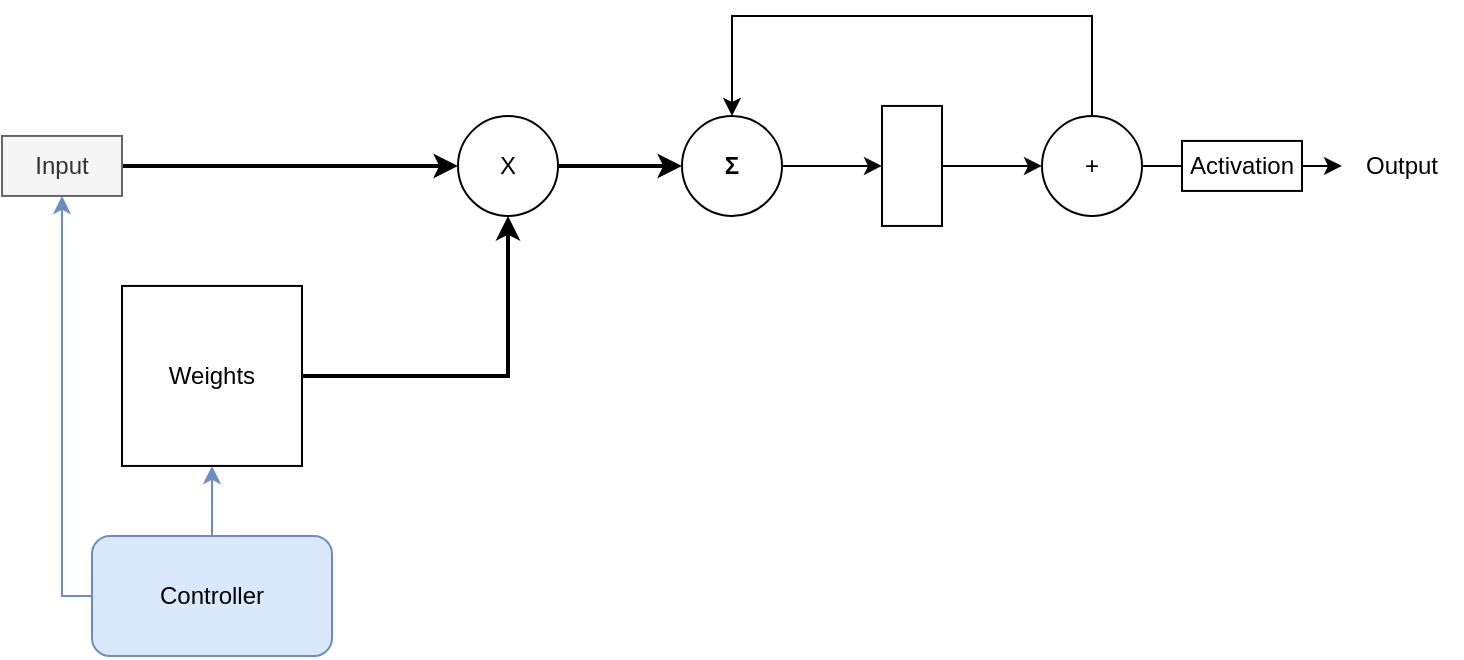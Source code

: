 <mxfile version="24.7.7">
  <diagram name="Page-1" id="UF6dOupk7BY_kWfTRVPH">
    <mxGraphModel dx="1677" dy="938" grid="1" gridSize="10" guides="1" tooltips="1" connect="1" arrows="1" fold="1" page="1" pageScale="1" pageWidth="827" pageHeight="1169" math="0" shadow="0">
      <root>
        <mxCell id="0" />
        <mxCell id="1" parent="0" />
        <mxCell id="erppURnjToZncB2K3see-6" style="edgeStyle=orthogonalEdgeStyle;rounded=0;orthogonalLoop=1;jettySize=auto;html=1;entryX=0.5;entryY=1;entryDx=0;entryDy=0;strokeWidth=2;" edge="1" parent="1" source="erppURnjToZncB2K3see-1" target="erppURnjToZncB2K3see-3">
          <mxGeometry relative="1" as="geometry" />
        </mxCell>
        <mxCell id="erppURnjToZncB2K3see-1" value="&lt;div&gt;Weights&lt;/div&gt;" style="whiteSpace=wrap;html=1;aspect=fixed;" vertex="1" parent="1">
          <mxGeometry x="100" y="484.97" width="90" height="90" as="geometry" />
        </mxCell>
        <mxCell id="erppURnjToZncB2K3see-3" value="X" style="ellipse;whiteSpace=wrap;html=1;aspect=fixed;" vertex="1" parent="1">
          <mxGeometry x="268" y="399.97" width="50" height="50" as="geometry" />
        </mxCell>
        <mxCell id="erppURnjToZncB2K3see-8" value="" style="endArrow=classic;html=1;rounded=0;entryX=0;entryY=0.5;entryDx=0;entryDy=0;strokeWidth=2;" edge="1" parent="1" target="erppURnjToZncB2K3see-3">
          <mxGeometry width="50" height="50" relative="1" as="geometry">
            <mxPoint x="90" y="424.97" as="sourcePoint" />
            <mxPoint x="310" y="539.97" as="targetPoint" />
          </mxGeometry>
        </mxCell>
        <mxCell id="erppURnjToZncB2K3see-9" value="Input" style="text;html=1;align=center;verticalAlign=middle;whiteSpace=wrap;rounded=0;fillColor=#f5f5f5;fontColor=#333333;strokeColor=#666666;" vertex="1" parent="1">
          <mxGeometry x="40" y="409.97" width="60" height="30" as="geometry" />
        </mxCell>
        <mxCell id="erppURnjToZncB2K3see-10" value="" style="endArrow=classic;html=1;rounded=0;strokeWidth=2;exitX=1;exitY=0.5;exitDx=0;exitDy=0;entryX=0;entryY=0.5;entryDx=0;entryDy=0;" edge="1" parent="1" source="erppURnjToZncB2K3see-3" target="erppURnjToZncB2K3see-11">
          <mxGeometry width="50" height="50" relative="1" as="geometry">
            <mxPoint x="318" y="424.63" as="sourcePoint" />
            <mxPoint x="380" y="424.97" as="targetPoint" />
          </mxGeometry>
        </mxCell>
        <mxCell id="erppURnjToZncB2K3see-16" value="" style="edgeStyle=orthogonalEdgeStyle;rounded=0;orthogonalLoop=1;jettySize=auto;html=1;" edge="1" parent="1" source="erppURnjToZncB2K3see-11" target="erppURnjToZncB2K3see-15">
          <mxGeometry relative="1" as="geometry" />
        </mxCell>
        <mxCell id="erppURnjToZncB2K3see-11" value="&lt;span lang=&quot;fr&quot; class=&quot;BxUVEf ILfuVd&quot;&gt;&lt;span class=&quot;hgKElc&quot;&gt; &lt;b&gt;Σ &lt;/b&gt;&lt;/span&gt;&lt;/span&gt;" style="ellipse;whiteSpace=wrap;html=1;aspect=fixed;" vertex="1" parent="1">
          <mxGeometry x="380" y="399.97" width="50" height="50" as="geometry" />
        </mxCell>
        <mxCell id="erppURnjToZncB2K3see-21" style="edgeStyle=orthogonalEdgeStyle;rounded=0;orthogonalLoop=1;jettySize=auto;html=1;entryX=0.5;entryY=0;entryDx=0;entryDy=0;exitX=0.5;exitY=0;exitDx=0;exitDy=0;" edge="1" parent="1" source="erppURnjToZncB2K3see-13" target="erppURnjToZncB2K3see-11">
          <mxGeometry relative="1" as="geometry">
            <mxPoint x="555" y="364.94" as="sourcePoint" />
            <mxPoint x="400" y="339.94" as="targetPoint" />
            <Array as="points">
              <mxPoint x="585" y="349.97" />
              <mxPoint x="405" y="349.97" />
            </Array>
          </mxGeometry>
        </mxCell>
        <mxCell id="erppURnjToZncB2K3see-22" style="edgeStyle=orthogonalEdgeStyle;rounded=0;orthogonalLoop=1;jettySize=auto;html=1;" edge="1" parent="1" source="erppURnjToZncB2K3see-13">
          <mxGeometry relative="1" as="geometry">
            <mxPoint x="710" y="424.97" as="targetPoint" />
          </mxGeometry>
        </mxCell>
        <mxCell id="erppURnjToZncB2K3see-13" value="&lt;div&gt;+&lt;/div&gt;" style="ellipse;whiteSpace=wrap;html=1;aspect=fixed;" vertex="1" parent="1">
          <mxGeometry x="560" y="399.97" width="50" height="50" as="geometry" />
        </mxCell>
        <mxCell id="erppURnjToZncB2K3see-17" value="" style="edgeStyle=orthogonalEdgeStyle;rounded=0;orthogonalLoop=1;jettySize=auto;html=1;" edge="1" parent="1" source="erppURnjToZncB2K3see-15" target="erppURnjToZncB2K3see-13">
          <mxGeometry relative="1" as="geometry" />
        </mxCell>
        <mxCell id="erppURnjToZncB2K3see-15" value="" style="rounded=0;whiteSpace=wrap;html=1;" vertex="1" parent="1">
          <mxGeometry x="480" y="394.97" width="30" height="60" as="geometry" />
        </mxCell>
        <mxCell id="erppURnjToZncB2K3see-23" value="Output" style="text;html=1;align=center;verticalAlign=middle;whiteSpace=wrap;rounded=0;" vertex="1" parent="1">
          <mxGeometry x="710" y="409.97" width="60" height="30" as="geometry" />
        </mxCell>
        <mxCell id="erppURnjToZncB2K3see-26" style="edgeStyle=orthogonalEdgeStyle;rounded=0;orthogonalLoop=1;jettySize=auto;html=1;exitX=0;exitY=0.5;exitDx=0;exitDy=0;entryX=0.5;entryY=1;entryDx=0;entryDy=0;fillColor=#dae8fc;strokeColor=#6c8ebf;" edge="1" parent="1" source="erppURnjToZncB2K3see-24" target="erppURnjToZncB2K3see-9">
          <mxGeometry relative="1" as="geometry">
            <mxPoint x="70" y="480" as="targetPoint" />
            <Array as="points">
              <mxPoint x="70" y="640" />
            </Array>
          </mxGeometry>
        </mxCell>
        <mxCell id="erppURnjToZncB2K3see-24" value="Controller" style="rounded=1;whiteSpace=wrap;html=1;fillColor=#dae8fc;strokeColor=#6c8ebf;" vertex="1" parent="1">
          <mxGeometry x="85" y="610" width="120" height="60" as="geometry" />
        </mxCell>
        <mxCell id="erppURnjToZncB2K3see-25" value="" style="endArrow=classic;html=1;rounded=0;fillColor=#dae8fc;strokeColor=#6c8ebf;entryX=0.5;entryY=1;entryDx=0;entryDy=0;" edge="1" parent="1" target="erppURnjToZncB2K3see-1">
          <mxGeometry width="50" height="50" relative="1" as="geometry">
            <mxPoint x="145" y="610" as="sourcePoint" />
            <mxPoint x="430" y="550" as="targetPoint" />
          </mxGeometry>
        </mxCell>
        <mxCell id="erppURnjToZncB2K3see-28" value="Activation" style="rounded=0;whiteSpace=wrap;html=1;" vertex="1" parent="1">
          <mxGeometry x="630" y="412.47" width="60" height="25" as="geometry" />
        </mxCell>
      </root>
    </mxGraphModel>
  </diagram>
</mxfile>
